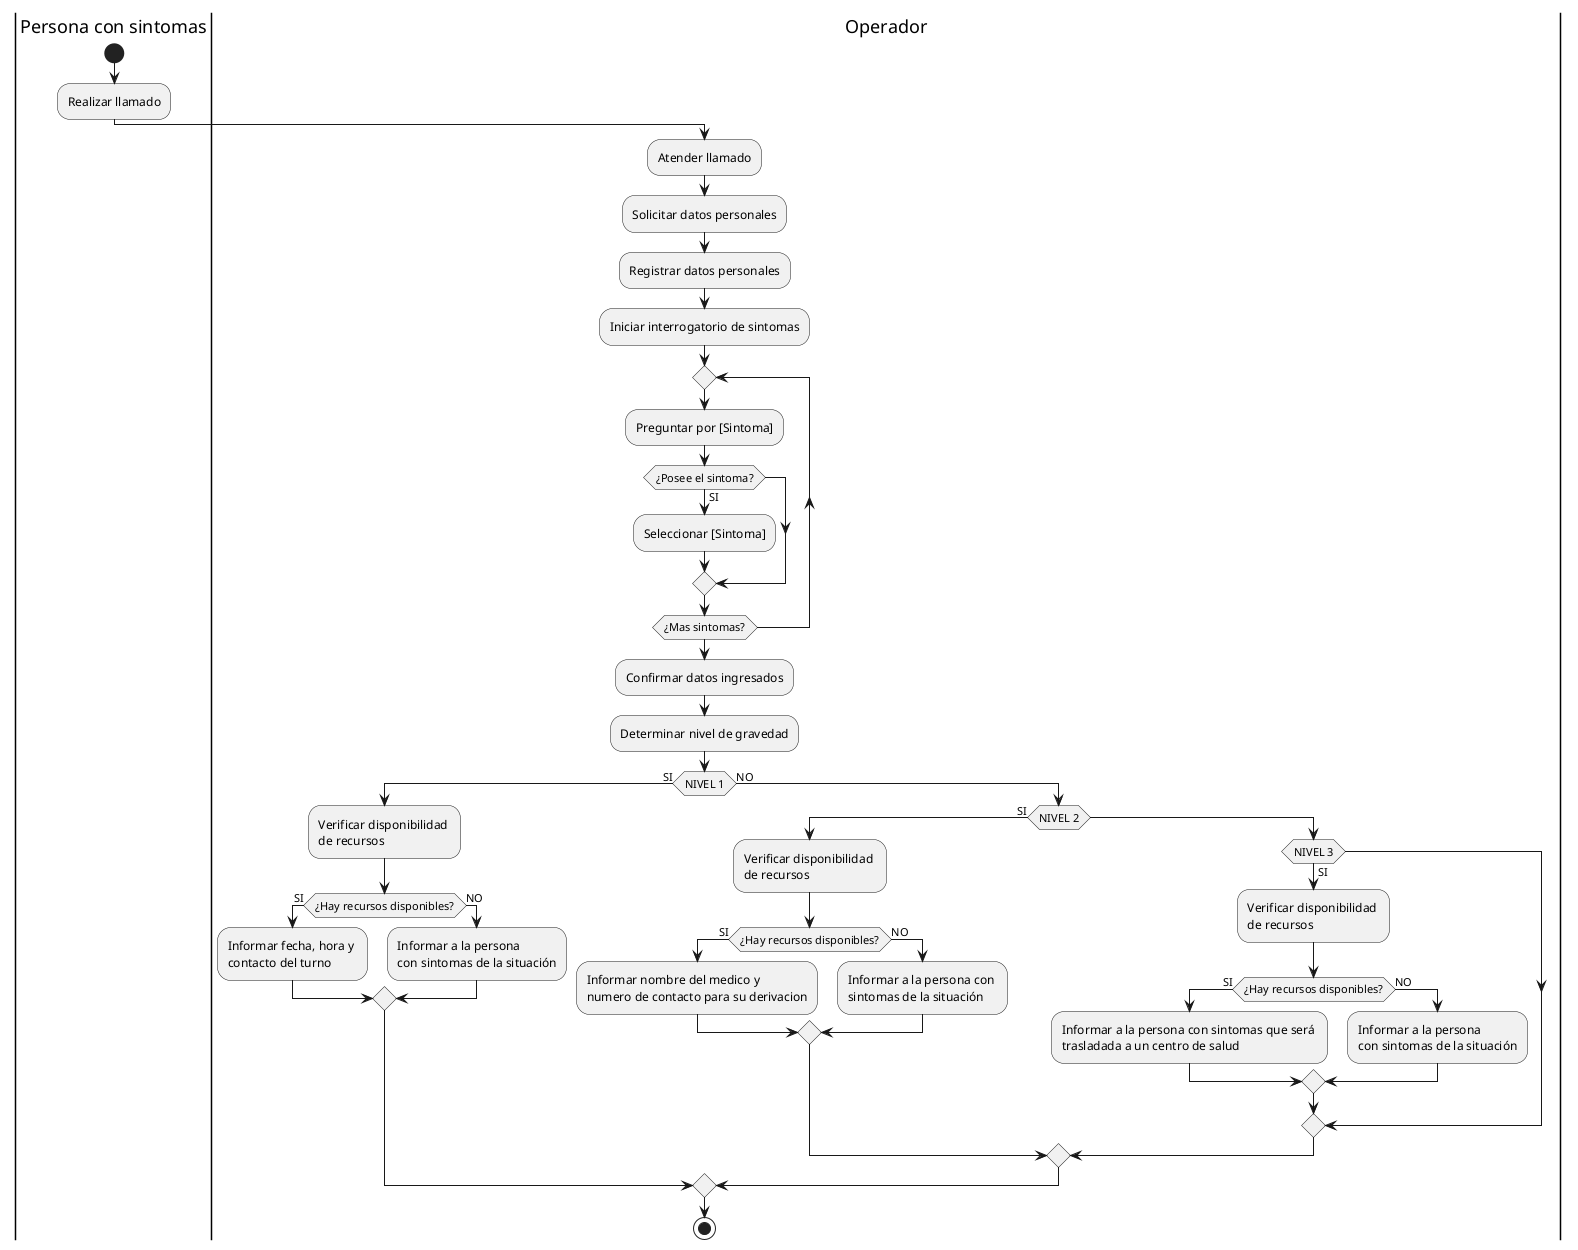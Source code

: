 @startuml
|Persona con sintomas|
start
    :Realizar llamado;
|Operador|
    :Atender llamado;
    :Solicitar datos personales;
    :Registrar datos personales;
    :Iniciar interrogatorio de sintomas;
    repeat
        :Preguntar por [Sintoma];
        if (¿Posee el sintoma?) then (SI)
            :Seleccionar [Sintoma];
        endif
    repeat while  (¿Mas sintomas?)
    :Confirmar datos ingresados;
    :Determinar nivel de gravedad;
    if (NIVEL 1) then (SI)
        :Verificar disponibilidad \nde recursos; 
        if (¿Hay recursos disponibles?) then (SI)
            :Informar fecha, hora y \ncontacto del turno;
        else (NO)
            :Informar a la persona \ncon sintomas de la situación;
        endif
    else (NO)
        if (NIVEL 2) then (SI)
            :Verificar disponibilidad \nde recursos; 
            if (¿Hay recursos disponibles?) then (SI)
                :Informar nombre del medico y \nnumero de contacto para su derivacion;
            else (NO)
                :Informar a la persona con \nsintomas de la situación;
            endif
        else 
            if (NIVEL 3) then (SI)
                :Verificar disponibilidad \nde recursos; 
                if (¿Hay recursos disponibles?) then (SI)
                    :Informar a la persona con sintomas que será \ntrasladada a un centro de salud;
                else (NO)
                    :Informar a la persona \ncon sintomas de la situación;
                endif
            endif
        endif
    endif
    
stop
@enduml